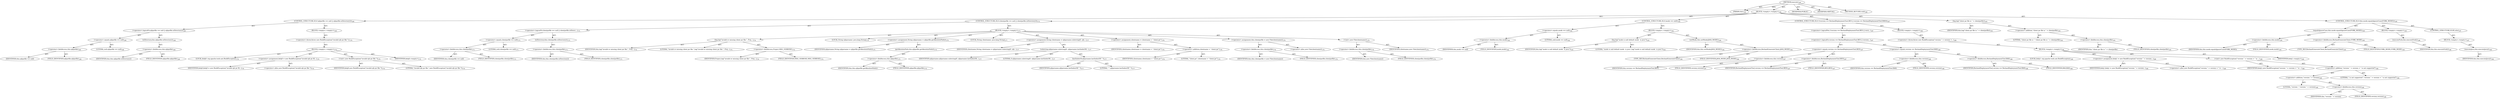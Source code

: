 digraph "execute" {  
"111669149704" [label = <(METHOD,execute)<SUB>168</SUB>> ]
"115964116997" [label = <(PARAM,this)<SUB>168</SUB>> ]
"25769803787" [label = <(BLOCK,&lt;empty&gt;,&lt;empty&gt;)<SUB>168</SUB>> ]
"47244640259" [label = <(CONTROL_STRUCTURE,IF,if (ejbjarfile == null || ejbjarfile.isDirectory()))<SUB>169</SUB>> ]
"30064771100" [label = <(&lt;operator&gt;.logicalOr,ejbjarfile == null || ejbjarfile.isDirectory())<SUB>169</SUB>> ]
"30064771101" [label = <(&lt;operator&gt;.equals,ejbjarfile == null)<SUB>169</SUB>> ]
"30064771102" [label = <(&lt;operator&gt;.fieldAccess,this.ejbjarfile)<SUB>169</SUB>> ]
"68719476775" [label = <(IDENTIFIER,this,ejbjarfile == null)> ]
"55834574860" [label = <(FIELD_IDENTIFIER,ejbjarfile,ejbjarfile)<SUB>169</SUB>> ]
"90194313218" [label = <(LITERAL,null,ejbjarfile == null)<SUB>169</SUB>> ]
"30064771103" [label = <(isDirectory,this.ejbjarfile.isDirectory())<SUB>169</SUB>> ]
"30064771104" [label = <(&lt;operator&gt;.fieldAccess,this.ejbjarfile)<SUB>169</SUB>> ]
"68719476776" [label = <(IDENTIFIER,this,this.ejbjarfile.isDirectory())> ]
"55834574861" [label = <(FIELD_IDENTIFIER,ejbjarfile,ejbjarfile)<SUB>169</SUB>> ]
"25769803788" [label = <(BLOCK,&lt;empty&gt;,&lt;empty&gt;)<SUB>169</SUB>> ]
"30064771105" [label = <(&lt;operator&gt;.throw,throw new BuildException(&quot;invalid ejb jar file.&quot;);)<SUB>170</SUB>> ]
"25769803789" [label = <(BLOCK,&lt;empty&gt;,&lt;empty&gt;)<SUB>170</SUB>> ]
"94489280512" [label = <(LOCAL,$obj0: org.apache.tools.ant.BuildException)<SUB>170</SUB>> ]
"30064771106" [label = <(&lt;operator&gt;.assignment,$obj0 = new BuildException(&quot;invalid ejb jar fil...)<SUB>170</SUB>> ]
"68719476777" [label = <(IDENTIFIER,$obj0,$obj0 = new BuildException(&quot;invalid ejb jar fil...)<SUB>170</SUB>> ]
"30064771107" [label = <(&lt;operator&gt;.alloc,new BuildException(&quot;invalid ejb jar file.&quot;))<SUB>170</SUB>> ]
"30064771108" [label = <(&lt;init&gt;,new BuildException(&quot;invalid ejb jar file.&quot;))<SUB>170</SUB>> ]
"68719476778" [label = <(IDENTIFIER,$obj0,new BuildException(&quot;invalid ejb jar file.&quot;))<SUB>170</SUB>> ]
"90194313219" [label = <(LITERAL,&quot;invalid ejb jar file.&quot;,new BuildException(&quot;invalid ejb jar file.&quot;))<SUB>170</SUB>> ]
"68719476779" [label = <(IDENTIFIER,$obj0,&lt;empty&gt;)<SUB>170</SUB>> ]
"47244640260" [label = <(CONTROL_STRUCTURE,IF,if (clientjarfile == null || clientjarfile.isDirectory()))<SUB>173</SUB>> ]
"30064771109" [label = <(&lt;operator&gt;.logicalOr,clientjarfile == null || clientjarfile.isDirect...)<SUB>173</SUB>> ]
"30064771110" [label = <(&lt;operator&gt;.equals,clientjarfile == null)<SUB>173</SUB>> ]
"30064771111" [label = <(&lt;operator&gt;.fieldAccess,this.clientjarfile)<SUB>173</SUB>> ]
"68719476780" [label = <(IDENTIFIER,this,clientjarfile == null)> ]
"55834574862" [label = <(FIELD_IDENTIFIER,clientjarfile,clientjarfile)<SUB>173</SUB>> ]
"90194313220" [label = <(LITERAL,null,clientjarfile == null)<SUB>173</SUB>> ]
"30064771112" [label = <(isDirectory,this.clientjarfile.isDirectory())<SUB>173</SUB>> ]
"30064771113" [label = <(&lt;operator&gt;.fieldAccess,this.clientjarfile)<SUB>173</SUB>> ]
"68719476781" [label = <(IDENTIFIER,this,this.clientjarfile.isDirectory())> ]
"55834574863" [label = <(FIELD_IDENTIFIER,clientjarfile,clientjarfile)<SUB>173</SUB>> ]
"25769803790" [label = <(BLOCK,&lt;empty&gt;,&lt;empty&gt;)<SUB>173</SUB>> ]
"30064771114" [label = <(log,log(&quot;invalid or missing client jar file.&quot;, Proj...)<SUB>174</SUB>> ]
"68719476746" [label = <(IDENTIFIER,this,log(&quot;invalid or missing client jar file.&quot;, Proj...)<SUB>174</SUB>> ]
"90194313221" [label = <(LITERAL,&quot;invalid or missing client jar file.&quot;,log(&quot;invalid or missing client jar file.&quot;, Proj...)<SUB>174</SUB>> ]
"30064771115" [label = <(&lt;operator&gt;.fieldAccess,Project.MSG_VERBOSE)<SUB>174</SUB>> ]
"68719476782" [label = <(IDENTIFIER,Project,log(&quot;invalid or missing client jar file.&quot;, Proj...)<SUB>174</SUB>> ]
"55834574864" [label = <(FIELD_IDENTIFIER,MSG_VERBOSE,MSG_VERBOSE)<SUB>174</SUB>> ]
"94489280513" [label = <(LOCAL,String ejbjarname: java.lang.String)<SUB>175</SUB>> ]
"30064771116" [label = <(&lt;operator&gt;.assignment,String ejbjarname = ejbjarfile.getAbsolutePath())<SUB>175</SUB>> ]
"68719476783" [label = <(IDENTIFIER,ejbjarname,String ejbjarname = ejbjarfile.getAbsolutePath())<SUB>175</SUB>> ]
"30064771117" [label = <(getAbsolutePath,this.ejbjarfile.getAbsolutePath())<SUB>175</SUB>> ]
"30064771118" [label = <(&lt;operator&gt;.fieldAccess,this.ejbjarfile)<SUB>175</SUB>> ]
"68719476784" [label = <(IDENTIFIER,this,this.ejbjarfile.getAbsolutePath())> ]
"55834574865" [label = <(FIELD_IDENTIFIER,ejbjarfile,ejbjarfile)<SUB>175</SUB>> ]
"94489280514" [label = <(LOCAL,String clientname: java.lang.String)<SUB>177</SUB>> ]
"30064771119" [label = <(&lt;operator&gt;.assignment,String clientname = ejbjarname.substring(0, ejb...)<SUB>177</SUB>> ]
"68719476785" [label = <(IDENTIFIER,clientname,String clientname = ejbjarname.substring(0, ejb...)<SUB>177</SUB>> ]
"30064771120" [label = <(substring,ejbjarname.substring(0, ejbjarname.lastIndexOf(...)<SUB>177</SUB>> ]
"68719476786" [label = <(IDENTIFIER,ejbjarname,ejbjarname.substring(0, ejbjarname.lastIndexOf(...)<SUB>177</SUB>> ]
"90194313222" [label = <(LITERAL,0,ejbjarname.substring(0, ejbjarname.lastIndexOf(...)<SUB>177</SUB>> ]
"30064771121" [label = <(lastIndexOf,ejbjarname.lastIndexOf(&quot;.&quot;))<SUB>177</SUB>> ]
"68719476787" [label = <(IDENTIFIER,ejbjarname,ejbjarname.lastIndexOf(&quot;.&quot;))<SUB>177</SUB>> ]
"90194313223" [label = <(LITERAL,&quot;.&quot;,ejbjarname.lastIndexOf(&quot;.&quot;))<SUB>177</SUB>> ]
"30064771122" [label = <(&lt;operator&gt;.assignment,clientname = clientname + &quot;client.jar&quot;)<SUB>178</SUB>> ]
"68719476788" [label = <(IDENTIFIER,clientname,clientname = clientname + &quot;client.jar&quot;)<SUB>178</SUB>> ]
"30064771123" [label = <(&lt;operator&gt;.addition,clientname + &quot;client.jar&quot;)<SUB>178</SUB>> ]
"68719476789" [label = <(IDENTIFIER,clientname,clientname + &quot;client.jar&quot;)<SUB>178</SUB>> ]
"90194313224" [label = <(LITERAL,&quot;client.jar&quot;,clientname + &quot;client.jar&quot;)<SUB>178</SUB>> ]
"30064771124" [label = <(&lt;operator&gt;.assignment,this.clientjarfile = new File(clientname))<SUB>179</SUB>> ]
"30064771125" [label = <(&lt;operator&gt;.fieldAccess,this.clientjarfile)<SUB>179</SUB>> ]
"68719476790" [label = <(IDENTIFIER,this,this.clientjarfile = new File(clientname))> ]
"55834574866" [label = <(FIELD_IDENTIFIER,clientjarfile,clientjarfile)<SUB>179</SUB>> ]
"30064771126" [label = <(&lt;operator&gt;.alloc,new File(clientname))<SUB>179</SUB>> ]
"30064771127" [label = <(&lt;init&gt;,new File(clientname))<SUB>179</SUB>> ]
"30064771128" [label = <(&lt;operator&gt;.fieldAccess,this.clientjarfile)<SUB>179</SUB>> ]
"68719476791" [label = <(IDENTIFIER,this,new File(clientname))> ]
"55834574867" [label = <(FIELD_IDENTIFIER,clientjarfile,clientjarfile)<SUB>179</SUB>> ]
"68719476792" [label = <(IDENTIFIER,clientname,new File(clientname))<SUB>179</SUB>> ]
"47244640261" [label = <(CONTROL_STRUCTURE,IF,if (mode == null))<SUB>182</SUB>> ]
"30064771129" [label = <(&lt;operator&gt;.equals,mode == null)<SUB>182</SUB>> ]
"30064771130" [label = <(&lt;operator&gt;.fieldAccess,this.mode)<SUB>182</SUB>> ]
"68719476793" [label = <(IDENTIFIER,this,mode == null)> ]
"55834574868" [label = <(FIELD_IDENTIFIER,mode,mode)<SUB>182</SUB>> ]
"90194313225" [label = <(LITERAL,null,mode == null)<SUB>182</SUB>> ]
"25769803791" [label = <(BLOCK,&lt;empty&gt;,&lt;empty&gt;)<SUB>182</SUB>> ]
"30064771131" [label = <(log,log(&quot;mode is null default mode  is java&quot;))<SUB>183</SUB>> ]
"68719476747" [label = <(IDENTIFIER,this,log(&quot;mode is null default mode  is java&quot;))<SUB>183</SUB>> ]
"90194313226" [label = <(LITERAL,&quot;mode is null default mode  is java&quot;,log(&quot;mode is null default mode  is java&quot;))<SUB>183</SUB>> ]
"30064771132" [label = <(setMode,this.setMode(JAVA_MODE))<SUB>184</SUB>> ]
"68719476748" [label = <(IDENTIFIER,this,this.setMode(JAVA_MODE))<SUB>184</SUB>> ]
"30064771133" [label = <(&lt;operator&gt;.fieldAccess,BorlandGenerateClient.JAVA_MODE)<SUB>184</SUB>> ]
"180388626432" [label = <(TYPE_REF,BorlandGenerateClient,BorlandGenerateClient)<SUB>184</SUB>> ]
"55834574869" [label = <(FIELD_IDENTIFIER,JAVA_MODE,JAVA_MODE)<SUB>184</SUB>> ]
"47244640262" [label = <(CONTROL_STRUCTURE,IF,if (!(version == BorlandDeploymentTool.BES || version == BorlandDeploymentTool.BAS)))<SUB>187</SUB>> ]
"30064771134" [label = <(&lt;operator&gt;.logicalNot,!(version == BorlandDeploymentTool.BES || versi...)<SUB>187</SUB>> ]
"30064771135" [label = <(&lt;operator&gt;.logicalOr,version == BorlandDeploymentTool.BES || version...)<SUB>187</SUB>> ]
"30064771136" [label = <(&lt;operator&gt;.equals,version == BorlandDeploymentTool.BES)<SUB>187</SUB>> ]
"30064771137" [label = <(&lt;operator&gt;.fieldAccess,this.version)<SUB>187</SUB>> ]
"68719476794" [label = <(IDENTIFIER,this,version == BorlandDeploymentTool.BES)> ]
"55834574870" [label = <(FIELD_IDENTIFIER,version,version)<SUB>187</SUB>> ]
"30064771138" [label = <(&lt;operator&gt;.fieldAccess,BorlandDeploymentTool.BES)<SUB>187</SUB>> ]
"68719476795" [label = <(IDENTIFIER,BorlandDeploymentTool,version == BorlandDeploymentTool.BES)<SUB>187</SUB>> ]
"55834574871" [label = <(FIELD_IDENTIFIER,BES,BES)<SUB>187</SUB>> ]
"30064771139" [label = <(&lt;operator&gt;.equals,version == BorlandDeploymentTool.BAS)<SUB>188</SUB>> ]
"30064771140" [label = <(&lt;operator&gt;.fieldAccess,this.version)<SUB>188</SUB>> ]
"68719476796" [label = <(IDENTIFIER,this,version == BorlandDeploymentTool.BAS)> ]
"55834574872" [label = <(FIELD_IDENTIFIER,version,version)<SUB>188</SUB>> ]
"30064771141" [label = <(&lt;operator&gt;.fieldAccess,BorlandDeploymentTool.BAS)<SUB>188</SUB>> ]
"68719476797" [label = <(IDENTIFIER,BorlandDeploymentTool,version == BorlandDeploymentTool.BAS)<SUB>188</SUB>> ]
"55834574873" [label = <(FIELD_IDENTIFIER,BAS,BAS)<SUB>188</SUB>> ]
"25769803792" [label = <(BLOCK,&lt;empty&gt;,&lt;empty&gt;)<SUB>188</SUB>> ]
"30064771142" [label = <(&lt;operator&gt;.throw,throw new BuildException(&quot;version &quot; + version +...)<SUB>189</SUB>> ]
"25769803793" [label = <(BLOCK,&lt;empty&gt;,&lt;empty&gt;)<SUB>189</SUB>> ]
"94489280515" [label = <(LOCAL,$obj1: org.apache.tools.ant.BuildException)<SUB>189</SUB>> ]
"30064771143" [label = <(&lt;operator&gt;.assignment,$obj1 = new BuildException(&quot;version &quot; + version...)<SUB>189</SUB>> ]
"68719476798" [label = <(IDENTIFIER,$obj1,$obj1 = new BuildException(&quot;version &quot; + version...)<SUB>189</SUB>> ]
"30064771144" [label = <(&lt;operator&gt;.alloc,new BuildException(&quot;version &quot; + version + &quot; is ...)<SUB>189</SUB>> ]
"30064771145" [label = <(&lt;init&gt;,new BuildException(&quot;version &quot; + version + &quot; is ...)<SUB>189</SUB>> ]
"68719476799" [label = <(IDENTIFIER,$obj1,new BuildException(&quot;version &quot; + version + &quot; is ...)<SUB>189</SUB>> ]
"30064771146" [label = <(&lt;operator&gt;.addition,&quot;version &quot; + version + &quot; is not supported&quot;)<SUB>189</SUB>> ]
"30064771147" [label = <(&lt;operator&gt;.addition,&quot;version &quot; + version)<SUB>189</SUB>> ]
"90194313227" [label = <(LITERAL,&quot;version &quot;,&quot;version &quot; + version)<SUB>189</SUB>> ]
"30064771148" [label = <(&lt;operator&gt;.fieldAccess,this.version)<SUB>189</SUB>> ]
"68719476800" [label = <(IDENTIFIER,this,&quot;version &quot; + version)> ]
"55834574874" [label = <(FIELD_IDENTIFIER,version,version)<SUB>189</SUB>> ]
"90194313228" [label = <(LITERAL,&quot; is not supported&quot;,&quot;version &quot; + version + &quot; is not supported&quot;)<SUB>190</SUB>> ]
"68719476801" [label = <(IDENTIFIER,$obj1,&lt;empty&gt;)<SUB>189</SUB>> ]
"30064771149" [label = <(log,log(&quot;client jar file is &quot; + clientjarfile))<SUB>193</SUB>> ]
"68719476749" [label = <(IDENTIFIER,this,log(&quot;client jar file is &quot; + clientjarfile))<SUB>193</SUB>> ]
"30064771150" [label = <(&lt;operator&gt;.addition,&quot;client jar file is &quot; + clientjarfile)<SUB>193</SUB>> ]
"90194313229" [label = <(LITERAL,&quot;client jar file is &quot;,&quot;client jar file is &quot; + clientjarfile)<SUB>193</SUB>> ]
"30064771151" [label = <(&lt;operator&gt;.fieldAccess,this.clientjarfile)<SUB>193</SUB>> ]
"68719476802" [label = <(IDENTIFIER,this,&quot;client jar file is &quot; + clientjarfile)> ]
"55834574875" [label = <(FIELD_IDENTIFIER,clientjarfile,clientjarfile)<SUB>193</SUB>> ]
"47244640263" [label = <(CONTROL_STRUCTURE,IF,if (this.mode.equalsIgnoreCase(FORK_MODE)))<SUB>195</SUB>> ]
"30064771152" [label = <(equalsIgnoreCase,this.mode.equalsIgnoreCase(FORK_MODE))<SUB>195</SUB>> ]
"30064771153" [label = <(&lt;operator&gt;.fieldAccess,this.mode)<SUB>195</SUB>> ]
"68719476803" [label = <(IDENTIFIER,this,this.mode.equalsIgnoreCase(FORK_MODE))> ]
"55834574876" [label = <(FIELD_IDENTIFIER,mode,mode)<SUB>195</SUB>> ]
"30064771154" [label = <(&lt;operator&gt;.fieldAccess,BorlandGenerateClient.FORK_MODE)<SUB>195</SUB>> ]
"180388626433" [label = <(TYPE_REF,BorlandGenerateClient,BorlandGenerateClient)<SUB>195</SUB>> ]
"55834574877" [label = <(FIELD_IDENTIFIER,FORK_MODE,FORK_MODE)<SUB>195</SUB>> ]
"25769803794" [label = <(BLOCK,&lt;empty&gt;,&lt;empty&gt;)<SUB>195</SUB>> ]
"30064771155" [label = <(executeFork,this.executeFork())<SUB>196</SUB>> ]
"68719476750" [label = <(IDENTIFIER,this,this.executeFork())<SUB>196</SUB>> ]
"47244640264" [label = <(CONTROL_STRUCTURE,ELSE,else)<SUB>197</SUB>> ]
"25769803795" [label = <(BLOCK,&lt;empty&gt;,&lt;empty&gt;)<SUB>197</SUB>> ]
"30064771156" [label = <(executeJava,this.executeJava())<SUB>198</SUB>> ]
"68719476751" [label = <(IDENTIFIER,this,this.executeJava())<SUB>198</SUB>> ]
"133143986194" [label = <(MODIFIER,PUBLIC)> ]
"133143986195" [label = <(MODIFIER,VIRTUAL)> ]
"128849018888" [label = <(METHOD_RETURN,void)<SUB>168</SUB>> ]
  "111669149704" -> "115964116997"  [ label = "AST: "] 
  "111669149704" -> "25769803787"  [ label = "AST: "] 
  "111669149704" -> "133143986194"  [ label = "AST: "] 
  "111669149704" -> "133143986195"  [ label = "AST: "] 
  "111669149704" -> "128849018888"  [ label = "AST: "] 
  "25769803787" -> "47244640259"  [ label = "AST: "] 
  "25769803787" -> "47244640260"  [ label = "AST: "] 
  "25769803787" -> "47244640261"  [ label = "AST: "] 
  "25769803787" -> "47244640262"  [ label = "AST: "] 
  "25769803787" -> "30064771149"  [ label = "AST: "] 
  "25769803787" -> "47244640263"  [ label = "AST: "] 
  "47244640259" -> "30064771100"  [ label = "AST: "] 
  "47244640259" -> "25769803788"  [ label = "AST: "] 
  "30064771100" -> "30064771101"  [ label = "AST: "] 
  "30064771100" -> "30064771103"  [ label = "AST: "] 
  "30064771101" -> "30064771102"  [ label = "AST: "] 
  "30064771101" -> "90194313218"  [ label = "AST: "] 
  "30064771102" -> "68719476775"  [ label = "AST: "] 
  "30064771102" -> "55834574860"  [ label = "AST: "] 
  "30064771103" -> "30064771104"  [ label = "AST: "] 
  "30064771104" -> "68719476776"  [ label = "AST: "] 
  "30064771104" -> "55834574861"  [ label = "AST: "] 
  "25769803788" -> "30064771105"  [ label = "AST: "] 
  "30064771105" -> "25769803789"  [ label = "AST: "] 
  "25769803789" -> "94489280512"  [ label = "AST: "] 
  "25769803789" -> "30064771106"  [ label = "AST: "] 
  "25769803789" -> "30064771108"  [ label = "AST: "] 
  "25769803789" -> "68719476779"  [ label = "AST: "] 
  "30064771106" -> "68719476777"  [ label = "AST: "] 
  "30064771106" -> "30064771107"  [ label = "AST: "] 
  "30064771108" -> "68719476778"  [ label = "AST: "] 
  "30064771108" -> "90194313219"  [ label = "AST: "] 
  "47244640260" -> "30064771109"  [ label = "AST: "] 
  "47244640260" -> "25769803790"  [ label = "AST: "] 
  "30064771109" -> "30064771110"  [ label = "AST: "] 
  "30064771109" -> "30064771112"  [ label = "AST: "] 
  "30064771110" -> "30064771111"  [ label = "AST: "] 
  "30064771110" -> "90194313220"  [ label = "AST: "] 
  "30064771111" -> "68719476780"  [ label = "AST: "] 
  "30064771111" -> "55834574862"  [ label = "AST: "] 
  "30064771112" -> "30064771113"  [ label = "AST: "] 
  "30064771113" -> "68719476781"  [ label = "AST: "] 
  "30064771113" -> "55834574863"  [ label = "AST: "] 
  "25769803790" -> "30064771114"  [ label = "AST: "] 
  "25769803790" -> "94489280513"  [ label = "AST: "] 
  "25769803790" -> "30064771116"  [ label = "AST: "] 
  "25769803790" -> "94489280514"  [ label = "AST: "] 
  "25769803790" -> "30064771119"  [ label = "AST: "] 
  "25769803790" -> "30064771122"  [ label = "AST: "] 
  "25769803790" -> "30064771124"  [ label = "AST: "] 
  "25769803790" -> "30064771127"  [ label = "AST: "] 
  "30064771114" -> "68719476746"  [ label = "AST: "] 
  "30064771114" -> "90194313221"  [ label = "AST: "] 
  "30064771114" -> "30064771115"  [ label = "AST: "] 
  "30064771115" -> "68719476782"  [ label = "AST: "] 
  "30064771115" -> "55834574864"  [ label = "AST: "] 
  "30064771116" -> "68719476783"  [ label = "AST: "] 
  "30064771116" -> "30064771117"  [ label = "AST: "] 
  "30064771117" -> "30064771118"  [ label = "AST: "] 
  "30064771118" -> "68719476784"  [ label = "AST: "] 
  "30064771118" -> "55834574865"  [ label = "AST: "] 
  "30064771119" -> "68719476785"  [ label = "AST: "] 
  "30064771119" -> "30064771120"  [ label = "AST: "] 
  "30064771120" -> "68719476786"  [ label = "AST: "] 
  "30064771120" -> "90194313222"  [ label = "AST: "] 
  "30064771120" -> "30064771121"  [ label = "AST: "] 
  "30064771121" -> "68719476787"  [ label = "AST: "] 
  "30064771121" -> "90194313223"  [ label = "AST: "] 
  "30064771122" -> "68719476788"  [ label = "AST: "] 
  "30064771122" -> "30064771123"  [ label = "AST: "] 
  "30064771123" -> "68719476789"  [ label = "AST: "] 
  "30064771123" -> "90194313224"  [ label = "AST: "] 
  "30064771124" -> "30064771125"  [ label = "AST: "] 
  "30064771124" -> "30064771126"  [ label = "AST: "] 
  "30064771125" -> "68719476790"  [ label = "AST: "] 
  "30064771125" -> "55834574866"  [ label = "AST: "] 
  "30064771127" -> "30064771128"  [ label = "AST: "] 
  "30064771127" -> "68719476792"  [ label = "AST: "] 
  "30064771128" -> "68719476791"  [ label = "AST: "] 
  "30064771128" -> "55834574867"  [ label = "AST: "] 
  "47244640261" -> "30064771129"  [ label = "AST: "] 
  "47244640261" -> "25769803791"  [ label = "AST: "] 
  "30064771129" -> "30064771130"  [ label = "AST: "] 
  "30064771129" -> "90194313225"  [ label = "AST: "] 
  "30064771130" -> "68719476793"  [ label = "AST: "] 
  "30064771130" -> "55834574868"  [ label = "AST: "] 
  "25769803791" -> "30064771131"  [ label = "AST: "] 
  "25769803791" -> "30064771132"  [ label = "AST: "] 
  "30064771131" -> "68719476747"  [ label = "AST: "] 
  "30064771131" -> "90194313226"  [ label = "AST: "] 
  "30064771132" -> "68719476748"  [ label = "AST: "] 
  "30064771132" -> "30064771133"  [ label = "AST: "] 
  "30064771133" -> "180388626432"  [ label = "AST: "] 
  "30064771133" -> "55834574869"  [ label = "AST: "] 
  "47244640262" -> "30064771134"  [ label = "AST: "] 
  "47244640262" -> "25769803792"  [ label = "AST: "] 
  "30064771134" -> "30064771135"  [ label = "AST: "] 
  "30064771135" -> "30064771136"  [ label = "AST: "] 
  "30064771135" -> "30064771139"  [ label = "AST: "] 
  "30064771136" -> "30064771137"  [ label = "AST: "] 
  "30064771136" -> "30064771138"  [ label = "AST: "] 
  "30064771137" -> "68719476794"  [ label = "AST: "] 
  "30064771137" -> "55834574870"  [ label = "AST: "] 
  "30064771138" -> "68719476795"  [ label = "AST: "] 
  "30064771138" -> "55834574871"  [ label = "AST: "] 
  "30064771139" -> "30064771140"  [ label = "AST: "] 
  "30064771139" -> "30064771141"  [ label = "AST: "] 
  "30064771140" -> "68719476796"  [ label = "AST: "] 
  "30064771140" -> "55834574872"  [ label = "AST: "] 
  "30064771141" -> "68719476797"  [ label = "AST: "] 
  "30064771141" -> "55834574873"  [ label = "AST: "] 
  "25769803792" -> "30064771142"  [ label = "AST: "] 
  "30064771142" -> "25769803793"  [ label = "AST: "] 
  "25769803793" -> "94489280515"  [ label = "AST: "] 
  "25769803793" -> "30064771143"  [ label = "AST: "] 
  "25769803793" -> "30064771145"  [ label = "AST: "] 
  "25769803793" -> "68719476801"  [ label = "AST: "] 
  "30064771143" -> "68719476798"  [ label = "AST: "] 
  "30064771143" -> "30064771144"  [ label = "AST: "] 
  "30064771145" -> "68719476799"  [ label = "AST: "] 
  "30064771145" -> "30064771146"  [ label = "AST: "] 
  "30064771146" -> "30064771147"  [ label = "AST: "] 
  "30064771146" -> "90194313228"  [ label = "AST: "] 
  "30064771147" -> "90194313227"  [ label = "AST: "] 
  "30064771147" -> "30064771148"  [ label = "AST: "] 
  "30064771148" -> "68719476800"  [ label = "AST: "] 
  "30064771148" -> "55834574874"  [ label = "AST: "] 
  "30064771149" -> "68719476749"  [ label = "AST: "] 
  "30064771149" -> "30064771150"  [ label = "AST: "] 
  "30064771150" -> "90194313229"  [ label = "AST: "] 
  "30064771150" -> "30064771151"  [ label = "AST: "] 
  "30064771151" -> "68719476802"  [ label = "AST: "] 
  "30064771151" -> "55834574875"  [ label = "AST: "] 
  "47244640263" -> "30064771152"  [ label = "AST: "] 
  "47244640263" -> "25769803794"  [ label = "AST: "] 
  "47244640263" -> "47244640264"  [ label = "AST: "] 
  "30064771152" -> "30064771153"  [ label = "AST: "] 
  "30064771152" -> "30064771154"  [ label = "AST: "] 
  "30064771153" -> "68719476803"  [ label = "AST: "] 
  "30064771153" -> "55834574876"  [ label = "AST: "] 
  "30064771154" -> "180388626433"  [ label = "AST: "] 
  "30064771154" -> "55834574877"  [ label = "AST: "] 
  "25769803794" -> "30064771155"  [ label = "AST: "] 
  "30064771155" -> "68719476750"  [ label = "AST: "] 
  "47244640264" -> "25769803795"  [ label = "AST: "] 
  "25769803795" -> "30064771156"  [ label = "AST: "] 
  "30064771156" -> "68719476751"  [ label = "AST: "] 
  "111669149704" -> "115964116997"  [ label = "DDG: "] 
}
